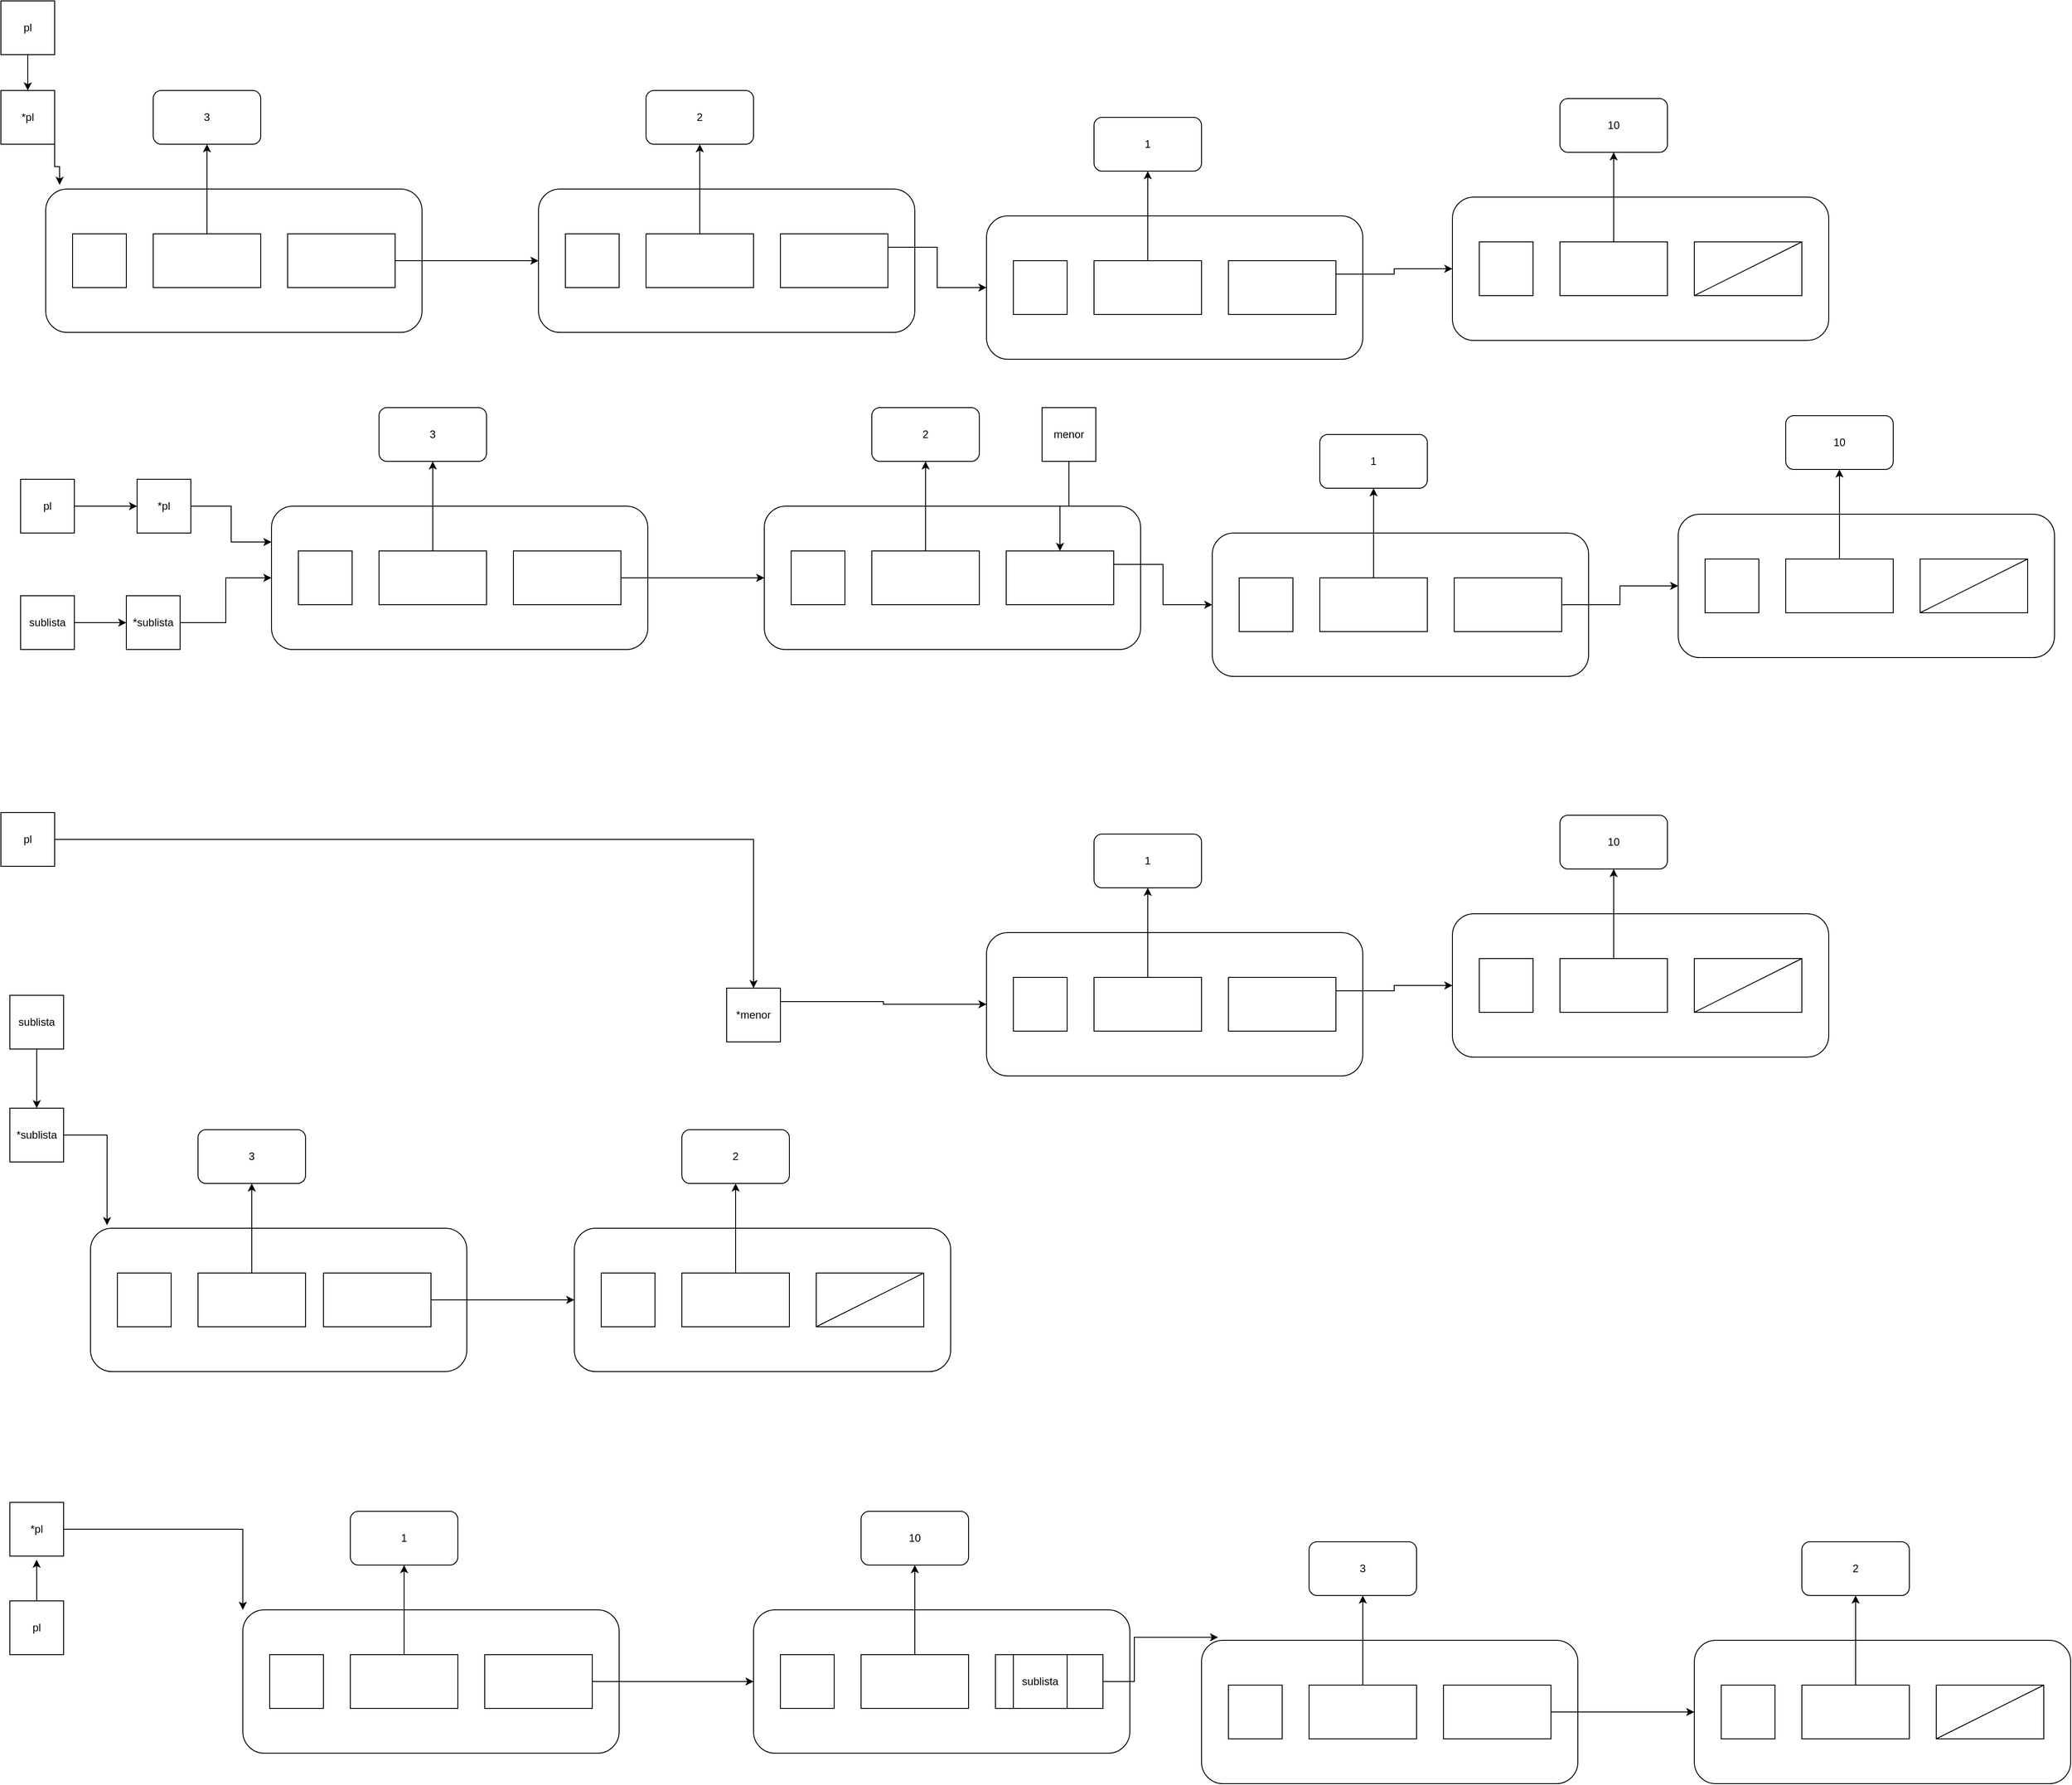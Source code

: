 <mxfile version="20.8.16" type="device"><diagram name="Page-1" id="6wv5eiS3d78VCHgLt_P2"><mxGraphModel dx="1133" dy="1767" grid="1" gridSize="10" guides="1" tooltips="1" connect="1" arrows="1" fold="1" page="1" pageScale="1" pageWidth="1169" pageHeight="827" math="0" shadow="0"><root><mxCell id="0"/><mxCell id="1" parent="0"/><mxCell id="1tnD44VUdFqLyIvpxvoc-144" value="" style="rounded=1;whiteSpace=wrap;html=1;" parent="1" vertex="1"><mxGeometry x="668" y="1390" width="420" height="160" as="geometry"/></mxCell><mxCell id="1tnD44VUdFqLyIvpxvoc-4" value="" style="rounded=1;whiteSpace=wrap;html=1;" parent="1" vertex="1"><mxGeometry x="78" y="230" width="420" height="160" as="geometry"/></mxCell><mxCell id="1tnD44VUdFqLyIvpxvoc-1" value="" style="rounded=0;whiteSpace=wrap;html=1;" parent="1" vertex="1"><mxGeometry x="108" y="280" width="60" height="60" as="geometry"/></mxCell><mxCell id="1tnD44VUdFqLyIvpxvoc-14" style="edgeStyle=orthogonalEdgeStyle;rounded=0;orthogonalLoop=1;jettySize=auto;html=1;exitX=1;exitY=0.5;exitDx=0;exitDy=0;entryX=0;entryY=0.5;entryDx=0;entryDy=0;" parent="1" source="1tnD44VUdFqLyIvpxvoc-2" target="1tnD44VUdFqLyIvpxvoc-8" edge="1"><mxGeometry relative="1" as="geometry"/></mxCell><mxCell id="1tnD44VUdFqLyIvpxvoc-2" value="" style="rounded=0;whiteSpace=wrap;html=1;" parent="1" vertex="1"><mxGeometry x="348" y="280" width="120" height="60" as="geometry"/></mxCell><mxCell id="1tnD44VUdFqLyIvpxvoc-7" style="edgeStyle=orthogonalEdgeStyle;rounded=0;orthogonalLoop=1;jettySize=auto;html=1;exitX=0.5;exitY=0;exitDx=0;exitDy=0;entryX=0.5;entryY=1;entryDx=0;entryDy=0;" parent="1" source="1tnD44VUdFqLyIvpxvoc-5" target="1tnD44VUdFqLyIvpxvoc-6" edge="1"><mxGeometry relative="1" as="geometry"/></mxCell><mxCell id="1tnD44VUdFqLyIvpxvoc-5" value="" style="rounded=0;whiteSpace=wrap;html=1;" parent="1" vertex="1"><mxGeometry x="198" y="280" width="120" height="60" as="geometry"/></mxCell><mxCell id="1tnD44VUdFqLyIvpxvoc-6" value="3" style="rounded=1;whiteSpace=wrap;html=1;" parent="1" vertex="1"><mxGeometry x="198" y="120" width="120" height="60" as="geometry"/></mxCell><mxCell id="1tnD44VUdFqLyIvpxvoc-8" value="" style="rounded=1;whiteSpace=wrap;html=1;" parent="1" vertex="1"><mxGeometry x="628" y="230" width="420" height="160" as="geometry"/></mxCell><mxCell id="1tnD44VUdFqLyIvpxvoc-9" value="" style="rounded=0;whiteSpace=wrap;html=1;" parent="1" vertex="1"><mxGeometry x="658" y="280" width="60" height="60" as="geometry"/></mxCell><mxCell id="1tnD44VUdFqLyIvpxvoc-138" style="edgeStyle=orthogonalEdgeStyle;rounded=0;orthogonalLoop=1;jettySize=auto;html=1;exitX=1;exitY=0.25;exitDx=0;exitDy=0;entryX=0;entryY=0.5;entryDx=0;entryDy=0;" parent="1" source="1tnD44VUdFqLyIvpxvoc-10" target="1tnD44VUdFqLyIvpxvoc-117" edge="1"><mxGeometry relative="1" as="geometry"/></mxCell><mxCell id="1tnD44VUdFqLyIvpxvoc-10" value="" style="rounded=0;whiteSpace=wrap;html=1;" parent="1" vertex="1"><mxGeometry x="898" y="280" width="120" height="60" as="geometry"/></mxCell><mxCell id="1tnD44VUdFqLyIvpxvoc-11" style="edgeStyle=orthogonalEdgeStyle;rounded=0;orthogonalLoop=1;jettySize=auto;html=1;exitX=0.5;exitY=0;exitDx=0;exitDy=0;entryX=0.5;entryY=1;entryDx=0;entryDy=0;" parent="1" source="1tnD44VUdFqLyIvpxvoc-12" target="1tnD44VUdFqLyIvpxvoc-13" edge="1"><mxGeometry relative="1" as="geometry"/></mxCell><mxCell id="1tnD44VUdFqLyIvpxvoc-12" value="" style="rounded=0;whiteSpace=wrap;html=1;" parent="1" vertex="1"><mxGeometry x="748" y="280" width="120" height="60" as="geometry"/></mxCell><mxCell id="1tnD44VUdFqLyIvpxvoc-13" value="2" style="rounded=1;whiteSpace=wrap;html=1;" parent="1" vertex="1"><mxGeometry x="748" y="120" width="120" height="60" as="geometry"/></mxCell><mxCell id="1tnD44VUdFqLyIvpxvoc-15" value="" style="rounded=1;whiteSpace=wrap;html=1;" parent="1" vertex="1"><mxGeometry x="1648" y="239" width="420" height="160" as="geometry"/></mxCell><mxCell id="1tnD44VUdFqLyIvpxvoc-16" value="" style="rounded=0;whiteSpace=wrap;html=1;" parent="1" vertex="1"><mxGeometry x="1678" y="289" width="60" height="60" as="geometry"/></mxCell><mxCell id="1tnD44VUdFqLyIvpxvoc-17" value="" style="rounded=0;whiteSpace=wrap;html=1;" parent="1" vertex="1"><mxGeometry x="1918" y="289" width="120" height="60" as="geometry"/></mxCell><mxCell id="1tnD44VUdFqLyIvpxvoc-18" style="edgeStyle=orthogonalEdgeStyle;rounded=0;orthogonalLoop=1;jettySize=auto;html=1;exitX=0.5;exitY=0;exitDx=0;exitDy=0;entryX=0.5;entryY=1;entryDx=0;entryDy=0;" parent="1" source="1tnD44VUdFqLyIvpxvoc-19" target="1tnD44VUdFqLyIvpxvoc-20" edge="1"><mxGeometry relative="1" as="geometry"/></mxCell><mxCell id="1tnD44VUdFqLyIvpxvoc-19" value="" style="rounded=0;whiteSpace=wrap;html=1;" parent="1" vertex="1"><mxGeometry x="1768" y="289" width="120" height="60" as="geometry"/></mxCell><mxCell id="1tnD44VUdFqLyIvpxvoc-20" value="10" style="rounded=1;whiteSpace=wrap;html=1;" parent="1" vertex="1"><mxGeometry x="1768" y="129" width="120" height="60" as="geometry"/></mxCell><mxCell id="1tnD44VUdFqLyIvpxvoc-23" value="" style="rounded=1;whiteSpace=wrap;html=1;" parent="1" vertex="1"><mxGeometry x="330" y="584" width="420" height="160" as="geometry"/></mxCell><mxCell id="1tnD44VUdFqLyIvpxvoc-24" value="" style="rounded=0;whiteSpace=wrap;html=1;" parent="1" vertex="1"><mxGeometry x="360" y="634" width="60" height="60" as="geometry"/></mxCell><mxCell id="1tnD44VUdFqLyIvpxvoc-25" style="edgeStyle=orthogonalEdgeStyle;rounded=0;orthogonalLoop=1;jettySize=auto;html=1;exitX=1;exitY=0.5;exitDx=0;exitDy=0;entryX=0;entryY=0.5;entryDx=0;entryDy=0;" parent="1" source="1tnD44VUdFqLyIvpxvoc-26" target="1tnD44VUdFqLyIvpxvoc-30" edge="1"><mxGeometry relative="1" as="geometry"/></mxCell><mxCell id="1tnD44VUdFqLyIvpxvoc-26" value="" style="rounded=0;whiteSpace=wrap;html=1;" parent="1" vertex="1"><mxGeometry x="600" y="634" width="120" height="60" as="geometry"/></mxCell><mxCell id="1tnD44VUdFqLyIvpxvoc-27" style="edgeStyle=orthogonalEdgeStyle;rounded=0;orthogonalLoop=1;jettySize=auto;html=1;exitX=0.5;exitY=0;exitDx=0;exitDy=0;entryX=0.5;entryY=1;entryDx=0;entryDy=0;" parent="1" source="1tnD44VUdFqLyIvpxvoc-28" target="1tnD44VUdFqLyIvpxvoc-29" edge="1"><mxGeometry relative="1" as="geometry"/></mxCell><mxCell id="1tnD44VUdFqLyIvpxvoc-28" value="" style="rounded=0;whiteSpace=wrap;html=1;" parent="1" vertex="1"><mxGeometry x="450" y="634" width="120" height="60" as="geometry"/></mxCell><mxCell id="1tnD44VUdFqLyIvpxvoc-29" value="3" style="rounded=1;whiteSpace=wrap;html=1;" parent="1" vertex="1"><mxGeometry x="450" y="474" width="120" height="60" as="geometry"/></mxCell><mxCell id="1tnD44VUdFqLyIvpxvoc-30" value="" style="rounded=1;whiteSpace=wrap;html=1;" parent="1" vertex="1"><mxGeometry x="880" y="584" width="420" height="160" as="geometry"/></mxCell><mxCell id="1tnD44VUdFqLyIvpxvoc-31" value="" style="rounded=0;whiteSpace=wrap;html=1;" parent="1" vertex="1"><mxGeometry x="910" y="634" width="60" height="60" as="geometry"/></mxCell><mxCell id="1tnD44VUdFqLyIvpxvoc-139" style="edgeStyle=orthogonalEdgeStyle;rounded=0;orthogonalLoop=1;jettySize=auto;html=1;exitX=1;exitY=0.25;exitDx=0;exitDy=0;entryX=0;entryY=0.5;entryDx=0;entryDy=0;" parent="1" source="1tnD44VUdFqLyIvpxvoc-33" target="1tnD44VUdFqLyIvpxvoc-123" edge="1"><mxGeometry relative="1" as="geometry"/></mxCell><mxCell id="1tnD44VUdFqLyIvpxvoc-33" value="" style="rounded=0;whiteSpace=wrap;html=1;" parent="1" vertex="1"><mxGeometry x="1150" y="634" width="120" height="60" as="geometry"/></mxCell><mxCell id="1tnD44VUdFqLyIvpxvoc-34" style="edgeStyle=orthogonalEdgeStyle;rounded=0;orthogonalLoop=1;jettySize=auto;html=1;exitX=0.5;exitY=0;exitDx=0;exitDy=0;entryX=0.5;entryY=1;entryDx=0;entryDy=0;" parent="1" source="1tnD44VUdFqLyIvpxvoc-35" target="1tnD44VUdFqLyIvpxvoc-36" edge="1"><mxGeometry relative="1" as="geometry"/></mxCell><mxCell id="1tnD44VUdFqLyIvpxvoc-35" value="" style="rounded=0;whiteSpace=wrap;html=1;" parent="1" vertex="1"><mxGeometry x="1000" y="634" width="120" height="60" as="geometry"/></mxCell><mxCell id="1tnD44VUdFqLyIvpxvoc-36" value="2" style="rounded=1;whiteSpace=wrap;html=1;" parent="1" vertex="1"><mxGeometry x="1000" y="474" width="120" height="60" as="geometry"/></mxCell><mxCell id="1tnD44VUdFqLyIvpxvoc-37" value="" style="rounded=1;whiteSpace=wrap;html=1;" parent="1" vertex="1"><mxGeometry x="1900" y="593" width="420" height="160" as="geometry"/></mxCell><mxCell id="1tnD44VUdFqLyIvpxvoc-38" value="" style="rounded=0;whiteSpace=wrap;html=1;" parent="1" vertex="1"><mxGeometry x="1930" y="643" width="60" height="60" as="geometry"/></mxCell><mxCell id="1tnD44VUdFqLyIvpxvoc-40" style="edgeStyle=orthogonalEdgeStyle;rounded=0;orthogonalLoop=1;jettySize=auto;html=1;exitX=0.5;exitY=0;exitDx=0;exitDy=0;entryX=0.5;entryY=1;entryDx=0;entryDy=0;" parent="1" source="1tnD44VUdFqLyIvpxvoc-41" target="1tnD44VUdFqLyIvpxvoc-42" edge="1"><mxGeometry relative="1" as="geometry"/></mxCell><mxCell id="1tnD44VUdFqLyIvpxvoc-41" value="" style="rounded=0;whiteSpace=wrap;html=1;" parent="1" vertex="1"><mxGeometry x="2020" y="643" width="120" height="60" as="geometry"/></mxCell><mxCell id="1tnD44VUdFqLyIvpxvoc-42" value="10" style="rounded=1;whiteSpace=wrap;html=1;" parent="1" vertex="1"><mxGeometry x="2020" y="483" width="120" height="60" as="geometry"/></mxCell><mxCell id="1tnD44VUdFqLyIvpxvoc-47" style="edgeStyle=orthogonalEdgeStyle;rounded=0;orthogonalLoop=1;jettySize=auto;html=1;exitX=1;exitY=1;exitDx=0;exitDy=0;entryX=0.037;entryY=-0.029;entryDx=0;entryDy=0;entryPerimeter=0;" parent="1" source="1tnD44VUdFqLyIvpxvoc-45" target="1tnD44VUdFqLyIvpxvoc-4" edge="1"><mxGeometry relative="1" as="geometry"/></mxCell><mxCell id="1tnD44VUdFqLyIvpxvoc-45" value="*pl" style="rounded=0;whiteSpace=wrap;html=1;" parent="1" vertex="1"><mxGeometry x="28" y="120" width="60" height="60" as="geometry"/></mxCell><mxCell id="X1JaefLfJKDqWBarY7GP-19" style="edgeStyle=orthogonalEdgeStyle;rounded=0;orthogonalLoop=1;jettySize=auto;html=1;exitX=1;exitY=0.5;exitDx=0;exitDy=0;entryX=0;entryY=0.5;entryDx=0;entryDy=0;" edge="1" parent="1" source="1tnD44VUdFqLyIvpxvoc-48" target="1tnD44VUdFqLyIvpxvoc-23"><mxGeometry relative="1" as="geometry"/></mxCell><mxCell id="1tnD44VUdFqLyIvpxvoc-48" value="*sublista" style="rounded=0;whiteSpace=wrap;html=1;" parent="1" vertex="1"><mxGeometry x="168" y="684" width="60" height="60" as="geometry"/></mxCell><mxCell id="1tnD44VUdFqLyIvpxvoc-52" value="" style="rounded=1;whiteSpace=wrap;html=1;" parent="1" vertex="1"><mxGeometry x="128" y="1390" width="420" height="160" as="geometry"/></mxCell><mxCell id="1tnD44VUdFqLyIvpxvoc-53" value="" style="rounded=0;whiteSpace=wrap;html=1;" parent="1" vertex="1"><mxGeometry x="158" y="1440" width="60" height="60" as="geometry"/></mxCell><mxCell id="1tnD44VUdFqLyIvpxvoc-55" value="" style="rounded=0;whiteSpace=wrap;html=1;" parent="1" vertex="1"><mxGeometry x="938" y="1440" width="120" height="60" as="geometry"/></mxCell><mxCell id="1tnD44VUdFqLyIvpxvoc-56" style="edgeStyle=orthogonalEdgeStyle;rounded=0;orthogonalLoop=1;jettySize=auto;html=1;exitX=0.5;exitY=0;exitDx=0;exitDy=0;entryX=0.5;entryY=1;entryDx=0;entryDy=0;" parent="1" source="1tnD44VUdFqLyIvpxvoc-57" target="1tnD44VUdFqLyIvpxvoc-58" edge="1"><mxGeometry relative="1" as="geometry"/></mxCell><mxCell id="1tnD44VUdFqLyIvpxvoc-57" value="" style="rounded=0;whiteSpace=wrap;html=1;" parent="1" vertex="1"><mxGeometry x="248" y="1440" width="120" height="60" as="geometry"/></mxCell><mxCell id="1tnD44VUdFqLyIvpxvoc-58" value="3" style="rounded=1;whiteSpace=wrap;html=1;" parent="1" vertex="1"><mxGeometry x="248" y="1280" width="120" height="60" as="geometry"/></mxCell><mxCell id="1tnD44VUdFqLyIvpxvoc-66" value="" style="rounded=1;whiteSpace=wrap;html=1;" parent="1" vertex="1"><mxGeometry x="1648" y="1039" width="420" height="160" as="geometry"/></mxCell><mxCell id="1tnD44VUdFqLyIvpxvoc-67" value="" style="rounded=0;whiteSpace=wrap;html=1;" parent="1" vertex="1"><mxGeometry x="1678" y="1089" width="60" height="60" as="geometry"/></mxCell><mxCell id="1tnD44VUdFqLyIvpxvoc-69" style="edgeStyle=orthogonalEdgeStyle;rounded=0;orthogonalLoop=1;jettySize=auto;html=1;exitX=0.5;exitY=0;exitDx=0;exitDy=0;entryX=0.5;entryY=1;entryDx=0;entryDy=0;" parent="1" source="1tnD44VUdFqLyIvpxvoc-70" target="1tnD44VUdFqLyIvpxvoc-71" edge="1"><mxGeometry relative="1" as="geometry"/></mxCell><mxCell id="1tnD44VUdFqLyIvpxvoc-70" value="" style="rounded=0;whiteSpace=wrap;html=1;" parent="1" vertex="1"><mxGeometry x="1768" y="1089" width="120" height="60" as="geometry"/></mxCell><mxCell id="1tnD44VUdFqLyIvpxvoc-71" value="10" style="rounded=1;whiteSpace=wrap;html=1;" parent="1" vertex="1"><mxGeometry x="1768" y="929" width="120" height="60" as="geometry"/></mxCell><mxCell id="1tnD44VUdFqLyIvpxvoc-72" style="edgeStyle=orthogonalEdgeStyle;rounded=0;orthogonalLoop=1;jettySize=auto;html=1;exitX=1;exitY=0.5;exitDx=0;exitDy=0;entryX=0.044;entryY=-0.021;entryDx=0;entryDy=0;entryPerimeter=0;" parent="1" source="1tnD44VUdFqLyIvpxvoc-75" target="1tnD44VUdFqLyIvpxvoc-52" edge="1"><mxGeometry relative="1" as="geometry"><mxPoint x="138" y="1346" as="sourcePoint"/></mxGeometry></mxCell><mxCell id="1tnD44VUdFqLyIvpxvoc-79" style="edgeStyle=orthogonalEdgeStyle;rounded=0;orthogonalLoop=1;jettySize=auto;html=1;exitX=1;exitY=0.5;exitDx=0;exitDy=0;entryX=0.5;entryY=0;entryDx=0;entryDy=0;" parent="1" source="1tnD44VUdFqLyIvpxvoc-73" target="1tnD44VUdFqLyIvpxvoc-77" edge="1"><mxGeometry relative="1" as="geometry"><mxPoint x="628" y="1030" as="targetPoint"/></mxGeometry></mxCell><mxCell id="1tnD44VUdFqLyIvpxvoc-73" value="pl" style="rounded=0;whiteSpace=wrap;html=1;" parent="1" vertex="1"><mxGeometry x="28" y="926" width="60" height="60" as="geometry"/></mxCell><mxCell id="1tnD44VUdFqLyIvpxvoc-75" value="*sublista" style="rounded=0;whiteSpace=wrap;html=1;" parent="1" vertex="1"><mxGeometry x="38" y="1256" width="60" height="60" as="geometry"/></mxCell><mxCell id="1tnD44VUdFqLyIvpxvoc-152" style="edgeStyle=orthogonalEdgeStyle;rounded=0;orthogonalLoop=1;jettySize=auto;html=1;exitX=1;exitY=0.25;exitDx=0;exitDy=0;entryX=0;entryY=0.5;entryDx=0;entryDy=0;" parent="1" source="1tnD44VUdFqLyIvpxvoc-77" target="1tnD44VUdFqLyIvpxvoc-130" edge="1"><mxGeometry relative="1" as="geometry"/></mxCell><mxCell id="1tnD44VUdFqLyIvpxvoc-77" value="*menor" style="rounded=0;whiteSpace=wrap;html=1;" parent="1" vertex="1"><mxGeometry x="838" y="1122" width="60" height="60" as="geometry"/></mxCell><mxCell id="1tnD44VUdFqLyIvpxvoc-78" value="" style="endArrow=none;html=1;rounded=0;exitX=0;exitY=1;exitDx=0;exitDy=0;entryX=1;entryY=0;entryDx=0;entryDy=0;" parent="1" source="1tnD44VUdFqLyIvpxvoc-55" target="1tnD44VUdFqLyIvpxvoc-55" edge="1"><mxGeometry width="50" height="50" relative="1" as="geometry"><mxPoint x="1138" y="1620" as="sourcePoint"/><mxPoint x="1188" y="1570" as="targetPoint"/></mxGeometry></mxCell><mxCell id="1tnD44VUdFqLyIvpxvoc-82" value="" style="endArrow=none;html=1;rounded=0;entryX=1;entryY=0;entryDx=0;entryDy=0;exitX=0;exitY=1;exitDx=0;exitDy=0;" parent="1" source="1tnD44VUdFqLyIvpxvoc-17" target="1tnD44VUdFqLyIvpxvoc-17" edge="1"><mxGeometry width="50" height="50" relative="1" as="geometry"><mxPoint x="1078" y="1289" as="sourcePoint"/><mxPoint x="1128" y="1239" as="targetPoint"/></mxGeometry></mxCell><mxCell id="1tnD44VUdFqLyIvpxvoc-83" value="" style="rounded=0;whiteSpace=wrap;html=1;" parent="1" vertex="1"><mxGeometry x="2170" y="643" width="120" height="60" as="geometry"/></mxCell><mxCell id="1tnD44VUdFqLyIvpxvoc-84" value="" style="endArrow=none;html=1;rounded=0;entryX=1;entryY=0;entryDx=0;entryDy=0;exitX=0;exitY=1;exitDx=0;exitDy=0;" parent="1" source="1tnD44VUdFqLyIvpxvoc-83" target="1tnD44VUdFqLyIvpxvoc-83" edge="1"><mxGeometry width="50" height="50" relative="1" as="geometry"><mxPoint x="1330" y="1643" as="sourcePoint"/><mxPoint x="1380" y="1593" as="targetPoint"/></mxGeometry></mxCell><mxCell id="1tnD44VUdFqLyIvpxvoc-85" value="" style="rounded=0;whiteSpace=wrap;html=1;" parent="1" vertex="1"><mxGeometry x="1918" y="1089" width="120" height="60" as="geometry"/></mxCell><mxCell id="1tnD44VUdFqLyIvpxvoc-86" value="" style="endArrow=none;html=1;rounded=0;entryX=1;entryY=0;entryDx=0;entryDy=0;exitX=0;exitY=1;exitDx=0;exitDy=0;" parent="1" source="1tnD44VUdFqLyIvpxvoc-85" target="1tnD44VUdFqLyIvpxvoc-85" edge="1"><mxGeometry width="50" height="50" relative="1" as="geometry"><mxPoint x="1078" y="2089" as="sourcePoint"/><mxPoint x="1128" y="2039" as="targetPoint"/></mxGeometry></mxCell><mxCell id="1tnD44VUdFqLyIvpxvoc-87" value="" style="rounded=1;whiteSpace=wrap;html=1;" parent="1" vertex="1"><mxGeometry x="1368" y="1850" width="420" height="160" as="geometry"/></mxCell><mxCell id="1tnD44VUdFqLyIvpxvoc-88" value="" style="rounded=0;whiteSpace=wrap;html=1;" parent="1" vertex="1"><mxGeometry x="1398" y="1900" width="60" height="60" as="geometry"/></mxCell><mxCell id="1tnD44VUdFqLyIvpxvoc-169" style="edgeStyle=orthogonalEdgeStyle;rounded=0;orthogonalLoop=1;jettySize=auto;html=1;exitX=1;exitY=0.5;exitDx=0;exitDy=0;entryX=0;entryY=0.5;entryDx=0;entryDy=0;" parent="1" source="1tnD44VUdFqLyIvpxvoc-89" target="1tnD44VUdFqLyIvpxvoc-162" edge="1"><mxGeometry relative="1" as="geometry"/></mxCell><mxCell id="1tnD44VUdFqLyIvpxvoc-89" value="" style="rounded=0;whiteSpace=wrap;html=1;" parent="1" vertex="1"><mxGeometry x="1638" y="1900" width="120" height="60" as="geometry"/></mxCell><mxCell id="1tnD44VUdFqLyIvpxvoc-90" style="edgeStyle=orthogonalEdgeStyle;rounded=0;orthogonalLoop=1;jettySize=auto;html=1;exitX=0.5;exitY=0;exitDx=0;exitDy=0;entryX=0.5;entryY=1;entryDx=0;entryDy=0;" parent="1" source="1tnD44VUdFqLyIvpxvoc-91" target="1tnD44VUdFqLyIvpxvoc-92" edge="1"><mxGeometry relative="1" as="geometry"/></mxCell><mxCell id="1tnD44VUdFqLyIvpxvoc-91" value="" style="rounded=0;whiteSpace=wrap;html=1;" parent="1" vertex="1"><mxGeometry x="1488" y="1900" width="120" height="60" as="geometry"/></mxCell><mxCell id="1tnD44VUdFqLyIvpxvoc-92" value="3" style="rounded=1;whiteSpace=wrap;html=1;" parent="1" vertex="1"><mxGeometry x="1488" y="1740" width="120" height="60" as="geometry"/></mxCell><mxCell id="1tnD44VUdFqLyIvpxvoc-93" value="" style="rounded=1;whiteSpace=wrap;html=1;" parent="1" vertex="1"><mxGeometry x="298" y="1816" width="420" height="160" as="geometry"/></mxCell><mxCell id="1tnD44VUdFqLyIvpxvoc-94" value="" style="rounded=0;whiteSpace=wrap;html=1;" parent="1" vertex="1"><mxGeometry x="328" y="1866" width="60" height="60" as="geometry"/></mxCell><mxCell id="1tnD44VUdFqLyIvpxvoc-95" style="edgeStyle=orthogonalEdgeStyle;rounded=0;orthogonalLoop=1;jettySize=auto;html=1;exitX=1;exitY=0.5;exitDx=0;exitDy=0;entryX=0;entryY=0.5;entryDx=0;entryDy=0;" parent="1" source="1tnD44VUdFqLyIvpxvoc-96" target="1tnD44VUdFqLyIvpxvoc-100" edge="1"><mxGeometry relative="1" as="geometry"/></mxCell><mxCell id="1tnD44VUdFqLyIvpxvoc-96" value="" style="rounded=0;whiteSpace=wrap;html=1;" parent="1" vertex="1"><mxGeometry x="568" y="1866" width="120" height="60" as="geometry"/></mxCell><mxCell id="1tnD44VUdFqLyIvpxvoc-97" style="edgeStyle=orthogonalEdgeStyle;rounded=0;orthogonalLoop=1;jettySize=auto;html=1;exitX=0.5;exitY=0;exitDx=0;exitDy=0;entryX=0.5;entryY=1;entryDx=0;entryDy=0;" parent="1" source="1tnD44VUdFqLyIvpxvoc-98" target="1tnD44VUdFqLyIvpxvoc-99" edge="1"><mxGeometry relative="1" as="geometry"/></mxCell><mxCell id="1tnD44VUdFqLyIvpxvoc-98" value="" style="rounded=0;whiteSpace=wrap;html=1;" parent="1" vertex="1"><mxGeometry x="418" y="1866" width="120" height="60" as="geometry"/></mxCell><mxCell id="1tnD44VUdFqLyIvpxvoc-99" value="1" style="rounded=1;whiteSpace=wrap;html=1;" parent="1" vertex="1"><mxGeometry x="418" y="1706" width="120" height="60" as="geometry"/></mxCell><mxCell id="1tnD44VUdFqLyIvpxvoc-100" value="" style="rounded=1;whiteSpace=wrap;html=1;" parent="1" vertex="1"><mxGeometry x="868" y="1816" width="420" height="160" as="geometry"/></mxCell><mxCell id="1tnD44VUdFqLyIvpxvoc-101" value="" style="rounded=0;whiteSpace=wrap;html=1;" parent="1" vertex="1"><mxGeometry x="898" y="1866" width="60" height="60" as="geometry"/></mxCell><mxCell id="1tnD44VUdFqLyIvpxvoc-102" style="edgeStyle=orthogonalEdgeStyle;rounded=0;orthogonalLoop=1;jettySize=auto;html=1;exitX=0.5;exitY=0;exitDx=0;exitDy=0;entryX=0.5;entryY=1;entryDx=0;entryDy=0;" parent="1" source="1tnD44VUdFqLyIvpxvoc-103" target="1tnD44VUdFqLyIvpxvoc-104" edge="1"><mxGeometry relative="1" as="geometry"/></mxCell><mxCell id="1tnD44VUdFqLyIvpxvoc-103" value="" style="rounded=0;whiteSpace=wrap;html=1;" parent="1" vertex="1"><mxGeometry x="988" y="1866" width="120" height="60" as="geometry"/></mxCell><mxCell id="1tnD44VUdFqLyIvpxvoc-104" value="10" style="rounded=1;whiteSpace=wrap;html=1;" parent="1" vertex="1"><mxGeometry x="988" y="1706" width="120" height="60" as="geometry"/></mxCell><mxCell id="1tnD44VUdFqLyIvpxvoc-105" style="edgeStyle=orthogonalEdgeStyle;rounded=0;orthogonalLoop=1;jettySize=auto;html=1;exitX=1;exitY=0.5;exitDx=0;exitDy=0;entryX=0.044;entryY=-0.021;entryDx=0;entryDy=0;entryPerimeter=0;" parent="1" source="1tnD44VUdFqLyIvpxvoc-108" target="1tnD44VUdFqLyIvpxvoc-87" edge="1"><mxGeometry relative="1" as="geometry"><mxPoint x="1528" y="1786" as="sourcePoint"/></mxGeometry></mxCell><mxCell id="1tnD44VUdFqLyIvpxvoc-106" style="edgeStyle=orthogonalEdgeStyle;rounded=0;orthogonalLoop=1;jettySize=auto;html=1;exitX=1;exitY=0.5;exitDx=0;exitDy=0;entryX=0;entryY=0;entryDx=0;entryDy=0;" parent="1" source="1tnD44VUdFqLyIvpxvoc-107" target="1tnD44VUdFqLyIvpxvoc-93" edge="1"><mxGeometry relative="1" as="geometry"/></mxCell><mxCell id="1tnD44VUdFqLyIvpxvoc-107" value="*pl" style="rounded=0;whiteSpace=wrap;html=1;" parent="1" vertex="1"><mxGeometry x="38" y="1696" width="60" height="60" as="geometry"/></mxCell><mxCell id="1tnD44VUdFqLyIvpxvoc-112" value="" style="rounded=0;whiteSpace=wrap;html=1;" parent="1" vertex="1"><mxGeometry x="1138" y="1866" width="120" height="60" as="geometry"/></mxCell><mxCell id="1tnD44VUdFqLyIvpxvoc-108" value="sublista" style="rounded=0;whiteSpace=wrap;html=1;" parent="1" vertex="1"><mxGeometry x="1158" y="1866" width="60" height="60" as="geometry"/></mxCell><mxCell id="1tnD44VUdFqLyIvpxvoc-117" value="" style="rounded=1;whiteSpace=wrap;html=1;" parent="1" vertex="1"><mxGeometry x="1128" y="260" width="420" height="160" as="geometry"/></mxCell><mxCell id="1tnD44VUdFqLyIvpxvoc-118" value="" style="rounded=0;whiteSpace=wrap;html=1;" parent="1" vertex="1"><mxGeometry x="1158" y="310" width="60" height="60" as="geometry"/></mxCell><mxCell id="1tnD44VUdFqLyIvpxvoc-141" style="edgeStyle=orthogonalEdgeStyle;rounded=0;orthogonalLoop=1;jettySize=auto;html=1;exitX=1;exitY=0.25;exitDx=0;exitDy=0;entryX=0;entryY=0.5;entryDx=0;entryDy=0;" parent="1" source="1tnD44VUdFqLyIvpxvoc-119" target="1tnD44VUdFqLyIvpxvoc-15" edge="1"><mxGeometry relative="1" as="geometry"/></mxCell><mxCell id="1tnD44VUdFqLyIvpxvoc-119" value="" style="rounded=0;whiteSpace=wrap;html=1;" parent="1" vertex="1"><mxGeometry x="1398" y="310" width="120" height="60" as="geometry"/></mxCell><mxCell id="1tnD44VUdFqLyIvpxvoc-120" style="edgeStyle=orthogonalEdgeStyle;rounded=0;orthogonalLoop=1;jettySize=auto;html=1;exitX=0.5;exitY=0;exitDx=0;exitDy=0;entryX=0.5;entryY=1;entryDx=0;entryDy=0;" parent="1" source="1tnD44VUdFqLyIvpxvoc-121" target="1tnD44VUdFqLyIvpxvoc-122" edge="1"><mxGeometry relative="1" as="geometry"/></mxCell><mxCell id="1tnD44VUdFqLyIvpxvoc-121" value="" style="rounded=0;whiteSpace=wrap;html=1;" parent="1" vertex="1"><mxGeometry x="1248" y="310" width="120" height="60" as="geometry"/></mxCell><mxCell id="1tnD44VUdFqLyIvpxvoc-122" value="1" style="rounded=1;whiteSpace=wrap;html=1;" parent="1" vertex="1"><mxGeometry x="1248" y="150" width="120" height="60" as="geometry"/></mxCell><mxCell id="1tnD44VUdFqLyIvpxvoc-123" value="" style="rounded=1;whiteSpace=wrap;html=1;" parent="1" vertex="1"><mxGeometry x="1380" y="614" width="420" height="160" as="geometry"/></mxCell><mxCell id="1tnD44VUdFqLyIvpxvoc-124" value="" style="rounded=0;whiteSpace=wrap;html=1;" parent="1" vertex="1"><mxGeometry x="1410" y="664" width="60" height="60" as="geometry"/></mxCell><mxCell id="1tnD44VUdFqLyIvpxvoc-142" style="edgeStyle=orthogonalEdgeStyle;rounded=0;orthogonalLoop=1;jettySize=auto;html=1;exitX=1;exitY=0.5;exitDx=0;exitDy=0;entryX=0;entryY=0.5;entryDx=0;entryDy=0;" parent="1" source="1tnD44VUdFqLyIvpxvoc-125" target="1tnD44VUdFqLyIvpxvoc-37" edge="1"><mxGeometry relative="1" as="geometry"/></mxCell><mxCell id="1tnD44VUdFqLyIvpxvoc-125" value="" style="rounded=0;whiteSpace=wrap;html=1;" parent="1" vertex="1"><mxGeometry x="1650" y="664" width="120" height="60" as="geometry"/></mxCell><mxCell id="1tnD44VUdFqLyIvpxvoc-126" style="edgeStyle=orthogonalEdgeStyle;rounded=0;orthogonalLoop=1;jettySize=auto;html=1;exitX=0.5;exitY=0;exitDx=0;exitDy=0;entryX=0.5;entryY=1;entryDx=0;entryDy=0;" parent="1" source="1tnD44VUdFqLyIvpxvoc-127" target="1tnD44VUdFqLyIvpxvoc-128" edge="1"><mxGeometry relative="1" as="geometry"/></mxCell><mxCell id="1tnD44VUdFqLyIvpxvoc-127" value="" style="rounded=0;whiteSpace=wrap;html=1;" parent="1" vertex="1"><mxGeometry x="1500" y="664" width="120" height="60" as="geometry"/></mxCell><mxCell id="1tnD44VUdFqLyIvpxvoc-128" value="1" style="rounded=1;whiteSpace=wrap;html=1;" parent="1" vertex="1"><mxGeometry x="1500" y="504" width="120" height="60" as="geometry"/></mxCell><mxCell id="1tnD44VUdFqLyIvpxvoc-130" value="" style="rounded=1;whiteSpace=wrap;html=1;" parent="1" vertex="1"><mxGeometry x="1128" y="1060" width="420" height="160" as="geometry"/></mxCell><mxCell id="1tnD44VUdFqLyIvpxvoc-131" value="" style="rounded=0;whiteSpace=wrap;html=1;" parent="1" vertex="1"><mxGeometry x="1158" y="1110" width="60" height="60" as="geometry"/></mxCell><mxCell id="1tnD44VUdFqLyIvpxvoc-143" style="edgeStyle=orthogonalEdgeStyle;rounded=0;orthogonalLoop=1;jettySize=auto;html=1;exitX=1;exitY=0.25;exitDx=0;exitDy=0;entryX=0;entryY=0.5;entryDx=0;entryDy=0;" parent="1" source="1tnD44VUdFqLyIvpxvoc-132" target="1tnD44VUdFqLyIvpxvoc-66" edge="1"><mxGeometry relative="1" as="geometry"/></mxCell><mxCell id="1tnD44VUdFqLyIvpxvoc-132" value="" style="rounded=0;whiteSpace=wrap;html=1;" parent="1" vertex="1"><mxGeometry x="1398" y="1110" width="120" height="60" as="geometry"/></mxCell><mxCell id="1tnD44VUdFqLyIvpxvoc-133" style="edgeStyle=orthogonalEdgeStyle;rounded=0;orthogonalLoop=1;jettySize=auto;html=1;exitX=0.5;exitY=0;exitDx=0;exitDy=0;entryX=0.5;entryY=1;entryDx=0;entryDy=0;" parent="1" source="1tnD44VUdFqLyIvpxvoc-134" target="1tnD44VUdFqLyIvpxvoc-135" edge="1"><mxGeometry relative="1" as="geometry"/></mxCell><mxCell id="1tnD44VUdFqLyIvpxvoc-134" value="" style="rounded=0;whiteSpace=wrap;html=1;" parent="1" vertex="1"><mxGeometry x="1248" y="1110" width="120" height="60" as="geometry"/></mxCell><mxCell id="1tnD44VUdFqLyIvpxvoc-135" value="1" style="rounded=1;whiteSpace=wrap;html=1;" parent="1" vertex="1"><mxGeometry x="1248" y="950" width="120" height="60" as="geometry"/></mxCell><mxCell id="1tnD44VUdFqLyIvpxvoc-145" value="" style="rounded=0;whiteSpace=wrap;html=1;" parent="1" vertex="1"><mxGeometry x="698" y="1440" width="60" height="60" as="geometry"/></mxCell><mxCell id="1tnD44VUdFqLyIvpxvoc-151" style="edgeStyle=orthogonalEdgeStyle;rounded=0;orthogonalLoop=1;jettySize=auto;html=1;exitX=1;exitY=0.5;exitDx=0;exitDy=0;entryX=0;entryY=0.5;entryDx=0;entryDy=0;" parent="1" source="1tnD44VUdFqLyIvpxvoc-146" target="1tnD44VUdFqLyIvpxvoc-144" edge="1"><mxGeometry relative="1" as="geometry"/></mxCell><mxCell id="1tnD44VUdFqLyIvpxvoc-146" value="" style="rounded=0;whiteSpace=wrap;html=1;" parent="1" vertex="1"><mxGeometry x="388" y="1440" width="120" height="60" as="geometry"/></mxCell><mxCell id="1tnD44VUdFqLyIvpxvoc-147" style="edgeStyle=orthogonalEdgeStyle;rounded=0;orthogonalLoop=1;jettySize=auto;html=1;exitX=0.5;exitY=0;exitDx=0;exitDy=0;entryX=0.5;entryY=1;entryDx=0;entryDy=0;" parent="1" source="1tnD44VUdFqLyIvpxvoc-148" target="1tnD44VUdFqLyIvpxvoc-149" edge="1"><mxGeometry relative="1" as="geometry"/></mxCell><mxCell id="1tnD44VUdFqLyIvpxvoc-148" value="" style="rounded=0;whiteSpace=wrap;html=1;" parent="1" vertex="1"><mxGeometry x="788" y="1440" width="120" height="60" as="geometry"/></mxCell><mxCell id="1tnD44VUdFqLyIvpxvoc-149" value="2" style="rounded=1;whiteSpace=wrap;html=1;" parent="1" vertex="1"><mxGeometry x="788" y="1280" width="120" height="60" as="geometry"/></mxCell><mxCell id="1tnD44VUdFqLyIvpxvoc-162" value="" style="rounded=1;whiteSpace=wrap;html=1;" parent="1" vertex="1"><mxGeometry x="1918" y="1850" width="420" height="160" as="geometry"/></mxCell><mxCell id="1tnD44VUdFqLyIvpxvoc-163" value="" style="rounded=0;whiteSpace=wrap;html=1;" parent="1" vertex="1"><mxGeometry x="2188" y="1900" width="120" height="60" as="geometry"/></mxCell><mxCell id="1tnD44VUdFqLyIvpxvoc-164" value="" style="endArrow=none;html=1;rounded=0;exitX=0;exitY=1;exitDx=0;exitDy=0;entryX=1;entryY=0;entryDx=0;entryDy=0;" parent="1" source="1tnD44VUdFqLyIvpxvoc-163" target="1tnD44VUdFqLyIvpxvoc-163" edge="1"><mxGeometry width="50" height="50" relative="1" as="geometry"><mxPoint x="2388" y="2080" as="sourcePoint"/><mxPoint x="2438" y="2030" as="targetPoint"/></mxGeometry></mxCell><mxCell id="1tnD44VUdFqLyIvpxvoc-165" value="" style="rounded=0;whiteSpace=wrap;html=1;" parent="1" vertex="1"><mxGeometry x="1948" y="1900" width="60" height="60" as="geometry"/></mxCell><mxCell id="1tnD44VUdFqLyIvpxvoc-166" style="edgeStyle=orthogonalEdgeStyle;rounded=0;orthogonalLoop=1;jettySize=auto;html=1;exitX=0.5;exitY=0;exitDx=0;exitDy=0;entryX=0.5;entryY=1;entryDx=0;entryDy=0;" parent="1" source="1tnD44VUdFqLyIvpxvoc-167" target="1tnD44VUdFqLyIvpxvoc-168" edge="1"><mxGeometry relative="1" as="geometry"/></mxCell><mxCell id="1tnD44VUdFqLyIvpxvoc-167" value="" style="rounded=0;whiteSpace=wrap;html=1;" parent="1" vertex="1"><mxGeometry x="2038" y="1900" width="120" height="60" as="geometry"/></mxCell><mxCell id="1tnD44VUdFqLyIvpxvoc-168" value="2" style="rounded=1;whiteSpace=wrap;html=1;" parent="1" vertex="1"><mxGeometry x="2038" y="1740" width="120" height="60" as="geometry"/></mxCell><mxCell id="X1JaefLfJKDqWBarY7GP-4" style="edgeStyle=orthogonalEdgeStyle;rounded=0;orthogonalLoop=1;jettySize=auto;html=1;exitX=0.5;exitY=1;exitDx=0;exitDy=0;entryX=0.5;entryY=0;entryDx=0;entryDy=0;" edge="1" parent="1" source="X1JaefLfJKDqWBarY7GP-3" target="1tnD44VUdFqLyIvpxvoc-45"><mxGeometry relative="1" as="geometry"/></mxCell><mxCell id="X1JaefLfJKDqWBarY7GP-3" value="pl" style="rounded=0;whiteSpace=wrap;html=1;" vertex="1" parent="1"><mxGeometry x="28" y="20" width="60" height="60" as="geometry"/></mxCell><mxCell id="X1JaefLfJKDqWBarY7GP-18" style="edgeStyle=orthogonalEdgeStyle;rounded=0;orthogonalLoop=1;jettySize=auto;html=1;exitX=1;exitY=0.5;exitDx=0;exitDy=0;entryX=0;entryY=0.5;entryDx=0;entryDy=0;" edge="1" parent="1" source="X1JaefLfJKDqWBarY7GP-5" target="1tnD44VUdFqLyIvpxvoc-48"><mxGeometry relative="1" as="geometry"/></mxCell><mxCell id="X1JaefLfJKDqWBarY7GP-5" value="sublista" style="rounded=0;whiteSpace=wrap;html=1;" vertex="1" parent="1"><mxGeometry x="50" y="684" width="60" height="60" as="geometry"/></mxCell><mxCell id="X1JaefLfJKDqWBarY7GP-20" style="edgeStyle=orthogonalEdgeStyle;rounded=0;orthogonalLoop=1;jettySize=auto;html=1;exitX=1;exitY=0.5;exitDx=0;exitDy=0;entryX=0;entryY=0.25;entryDx=0;entryDy=0;" edge="1" parent="1" source="X1JaefLfJKDqWBarY7GP-8" target="1tnD44VUdFqLyIvpxvoc-23"><mxGeometry relative="1" as="geometry"/></mxCell><mxCell id="X1JaefLfJKDqWBarY7GP-8" value="*pl" style="rounded=0;whiteSpace=wrap;html=1;" vertex="1" parent="1"><mxGeometry x="180" y="554" width="60" height="60" as="geometry"/></mxCell><mxCell id="X1JaefLfJKDqWBarY7GP-21" style="edgeStyle=orthogonalEdgeStyle;rounded=0;orthogonalLoop=1;jettySize=auto;html=1;exitX=1;exitY=0.5;exitDx=0;exitDy=0;" edge="1" parent="1" source="X1JaefLfJKDqWBarY7GP-10" target="X1JaefLfJKDqWBarY7GP-8"><mxGeometry relative="1" as="geometry"/></mxCell><mxCell id="X1JaefLfJKDqWBarY7GP-10" value="pl" style="rounded=0;whiteSpace=wrap;html=1;" vertex="1" parent="1"><mxGeometry x="50" y="554" width="60" height="60" as="geometry"/></mxCell><mxCell id="X1JaefLfJKDqWBarY7GP-13" style="edgeStyle=orthogonalEdgeStyle;rounded=0;orthogonalLoop=1;jettySize=auto;html=1;exitX=0.5;exitY=1;exitDx=0;exitDy=0;" edge="1" parent="1" source="X1JaefLfJKDqWBarY7GP-11" target="1tnD44VUdFqLyIvpxvoc-33"><mxGeometry relative="1" as="geometry"/></mxCell><mxCell id="X1JaefLfJKDqWBarY7GP-11" value="menor" style="rounded=0;whiteSpace=wrap;html=1;" vertex="1" parent="1"><mxGeometry x="1190" y="474" width="60" height="60" as="geometry"/></mxCell><mxCell id="X1JaefLfJKDqWBarY7GP-15" value="" style="edgeStyle=orthogonalEdgeStyle;rounded=0;orthogonalLoop=1;jettySize=auto;html=1;" edge="1" parent="1" source="X1JaefLfJKDqWBarY7GP-14" target="1tnD44VUdFqLyIvpxvoc-75"><mxGeometry relative="1" as="geometry"/></mxCell><mxCell id="X1JaefLfJKDqWBarY7GP-14" value="sublista" style="rounded=0;whiteSpace=wrap;html=1;" vertex="1" parent="1"><mxGeometry x="38" y="1130" width="60" height="60" as="geometry"/></mxCell><mxCell id="X1JaefLfJKDqWBarY7GP-17" style="edgeStyle=orthogonalEdgeStyle;rounded=0;orthogonalLoop=1;jettySize=auto;html=1;exitX=0.5;exitY=0;exitDx=0;exitDy=0;" edge="1" parent="1" source="X1JaefLfJKDqWBarY7GP-16"><mxGeometry relative="1" as="geometry"><mxPoint x="67.857" y="1760" as="targetPoint"/></mxGeometry></mxCell><mxCell id="X1JaefLfJKDqWBarY7GP-16" value="pl" style="rounded=0;whiteSpace=wrap;html=1;" vertex="1" parent="1"><mxGeometry x="38" y="1806" width="60" height="60" as="geometry"/></mxCell></root></mxGraphModel></diagram></mxfile>